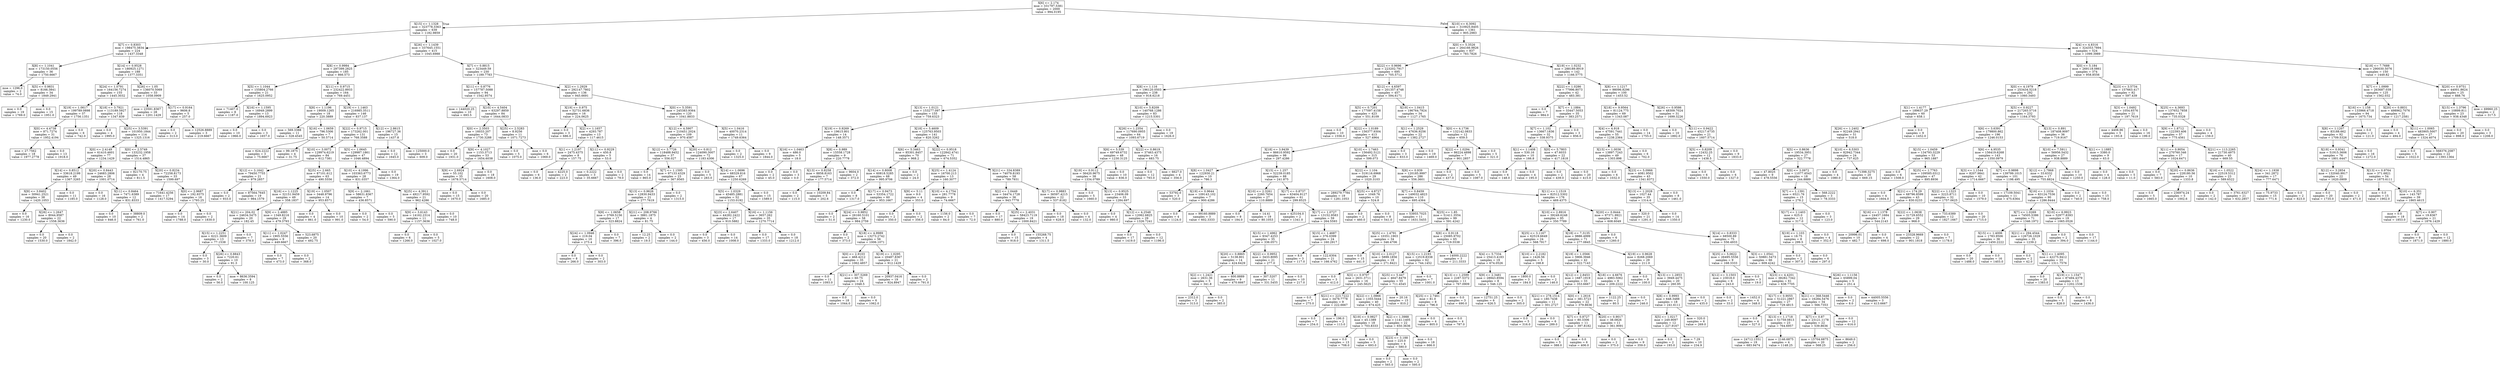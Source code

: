 digraph Tree {
node [shape=box] ;
0 [label="X[6] <= 2.174\nmse = 331797.5381\nsamples = 2000\nvalue = 994.0195"] ;
1 [label="X[15] <= 1.1328\nmse = 323778.3363\nsamples = 639\nvalue = 1182.9859"] ;
0 -> 1 [labeldistance=2.5, labelangle=45, headlabel="True"] ;
2 [label="X[7] <= 0.8303\nmse = 198475.3834\nsamples = 224\nvalue = 1437.3348"] ;
1 -> 2 ;
3 [label="X[8] <= 1.1041\nmse = 173150.0556\nsamples = 36\nvalue = 1750.6667"] ;
2 -> 3 ;
4 [label="mse = 1296.0\nsamples = 2\nvalue = 74.0"] ;
3 -> 4 ;
5 [label="X[5] <= 0.9831\nmse = 8166.3841\nsamples = 34\nvalue = 1849.2941"] ;
3 -> 5 ;
6 [label="mse = 0.0\nsamples = 19\nvalue = 1769.0"] ;
5 -> 6 ;
7 [label="mse = 0.0\nsamples = 15\nvalue = 1951.0"] ;
5 -> 7 ;
8 [label="X[14] <= 0.9528\nmse = 180925.1271\nsamples = 188\nvalue = 1377.3351"] ;
2 -> 8 ;
9 [label="X[24] <= 1.0791\nmse = 164156.7274\nsamples = 155\nvalue = 1445.3032"] ;
8 -> 9 ;
10 [label="X[19] <= 1.0617\nmse = 199789.0898\nsamples = 37\nvalue = 1756.1351"] ;
9 -> 10 ;
11 [label="X[0] <= 4.4738\nmse = 871.7274\nsamples = 31\nvalue = 1952.4194"] ;
10 -> 11 ;
12 [label="mse = 27.7562\nsamples = 18\nvalue = 1977.2778"] ;
11 -> 12 ;
13 [label="mse = 0.0\nsamples = 13\nvalue = 1918.0"] ;
11 -> 13 ;
14 [label="mse = 0.0\nsamples = 6\nvalue = 742.0"] ;
10 -> 14 ;
15 [label="X[18] <= 3.7921\nmse = 113189.5927\nsamples = 118\nvalue = 1347.839"] ;
9 -> 15 ;
16 [label="mse = 0.0\nsamples = 4\nvalue = 1995.0"] ;
15 -> 16 ;
17 [label="X[25] <= 3.5391\nmse = 101950.1844\nsamples = 114\nvalue = 1325.1316"] ;
15 -> 17 ;
18 [label="X[0] <= 2.4149\nmse = 61410.4601\nsamples = 77\nvalue = 1234.1429"] ;
17 -> 18 ;
19 [label="X[14] <= 0.8512\nmse = 33618.2199\nsamples = 49\nvalue = 1367.3265"] ;
18 -> 19 ;
20 [label="X[9] <= 3.8402\nmse = 30941.2521\nsamples = 38\nvalue = 1420.1053"] ;
19 -> 20 ;
21 [label="mse = 0.0\nsamples = 16\nvalue = 1230.0"] ;
20 -> 21 ;
22 [label="X[26] <= 1.2647\nmse = 8044.9587\nsamples = 22\nvalue = 1558.3636"] ;
20 -> 22 ;
23 [label="mse = 0.0\nsamples = 20\nvalue = 1530.0"] ;
22 -> 23 ;
24 [label="mse = 0.0\nsamples = 2\nvalue = 1842.0"] ;
22 -> 24 ;
25 [label="mse = 0.0\nsamples = 11\nvalue = 1185.0"] ;
19 -> 25 ;
26 [label="X[20] <= 0.8443\nmse = 24683.2806\nsamples = 28\nvalue = 1001.0714"] ;
18 -> 26 ;
27 [label="mse = 0.0\nsamples = 16\nvalue = 1128.0"] ;
26 -> 27 ;
28 [label="X[11] <= 0.8464\nmse = 7471.6389\nsamples = 12\nvalue = 831.8333"] ;
26 -> 28 ;
29 [label="mse = 0.0\nsamples = 10\nvalue = 846.0"] ;
28 -> 29 ;
30 [label="mse = 38809.0\nsamples = 2\nvalue = 761.0"] ;
28 -> 30 ;
31 [label="X[0] <= 2.5749\nmse = 133232.1958\nsamples = 37\nvalue = 1514.4865"] ;
17 -> 31 ;
32 [label="mse = 82170.75\nsamples = 4\nvalue = 811.5"] ;
31 -> 32 ;
33 [label="X[20] <= 0.8234\nmse = 72258.8173\nsamples = 33\nvalue = 1599.697"] ;
31 -> 33 ;
34 [label="mse = 71641.4256\nsamples = 17\nvalue = 1417.5294"] ;
33 -> 34 ;
35 [label="X[0] <= 2.9687\nmse = 192.9375\nsamples = 16\nvalue = 1793.25"] ;
33 -> 35 ;
36 [label="mse = 0.0\nsamples = 14\nvalue = 1788.0"] ;
35 -> 36 ;
37 [label="mse = 0.0\nsamples = 2\nvalue = 1830.0"] ;
35 -> 37 ;
38 [label="X[26] <= 1.05\nmse = 136070.5069\nsamples = 33\nvalue = 1058.0909"] ;
8 -> 38 ;
39 [label="mse = 23591.8367\nsamples = 28\nvalue = 1201.1429"] ;
38 -> 39 ;
40 [label="X[17] <= 0.9164\nmse = 9606.8\nsamples = 5\nvalue = 257.0"] ;
38 -> 40 ;
41 [label="mse = 0.0\nsamples = 2\nvalue = 313.0"] ;
40 -> 41 ;
42 [label="mse = 12526.8889\nsamples = 3\nvalue = 219.6667"] ;
40 -> 42 ;
43 [label="X[26] <= 1.1439\nmse = 337645.1551\nsamples = 415\nvalue = 1045.6988"] ;
1 -> 43 ;
44 [label="X[8] <= 0.9984\nmse = 297399.2825\nsamples = 185\nvalue = 866.573"] ;
43 -> 44 ;
45 [label="X[5] <= 1.1044\nmse = 155804.2766\nsamples = 21\nvalue = 1625.0952"] ;
44 -> 45 ;
46 [label="mse = 71407.0\nsamples = 8\nvalue = 1187.0"] ;
45 -> 46 ;
47 [label="X[16] <= 1.1595\nmse = 16949.2899\nsamples = 13\nvalue = 1894.6923"] ;
45 -> 47 ;
48 [label="mse = 0.0\nsamples = 10\nvalue = 1966.0"] ;
47 -> 48 ;
49 [label="mse = 0.0\nsamples = 3\nvalue = 1657.0"] ;
47 -> 49 ;
50 [label="X[11] <= 0.9715\nmse = 232422.8933\nsamples = 164\nvalue = 769.4451"] ;
44 -> 50 ;
51 [label="X[8] <= 1.1196\nmse = 19009.1265\nsamples = 18\nvalue = 220.3889"] ;
50 -> 51 ;
52 [label="mse = 569.3388\nsamples = 11\nvalue = 328.4545"] ;
51 -> 52 ;
53 [label="X[16] <= 1.0659\nmse = 796.5306\nsamples = 7\nvalue = 50.5714"] ;
51 -> 53 ;
54 [label="mse = 624.2222\nsamples = 3\nvalue = 75.6667"] ;
53 -> 54 ;
55 [label="mse = 99.1875\nsamples = 4\nvalue = 31.75"] ;
53 -> 55 ;
56 [label="X[19] <= 1.1463\nmse = 216985.3511\nsamples = 146\nvalue = 837.137"] ;
50 -> 56 ;
57 [label="X[22] <= 0.9715\nmse = 173262.001\nsamples = 131\nvalue = 768.3588"] ;
56 -> 57 ;
58 [label="X[10] <= 3.0072\nmse = 129974.6219\nsamples = 84\nvalue = 612.7381"] ;
57 -> 58 ;
59 [label="X[12] <= 3.1642\nmse = 79450.7755\nsamples = 21\nvalue = 979.2857"] ;
58 -> 59 ;
60 [label="mse = 0.0\nsamples = 2\nvalue = 933.0"] ;
59 -> 60 ;
61 [label="mse = 87564.7645\nsamples = 19\nvalue = 984.1579"] ;
59 -> 61 ;
62 [label="X[25] <= 2.665\nmse = 87101.612\nsamples = 63\nvalue = 490.5556"] ;
58 -> 62 ;
63 [label="X[16] <= 1.1225\nmse = 32151.9459\nsamples = 49\nvalue = 358.1837"] ;
62 -> 63 ;
64 [label="X[21] <= 204.02\nmse = 24634.5475\nsamples = 20\nvalue = 182.45"] ;
63 -> 64 ;
65 [label="X[15] <= 1.2251\nmse = 6221.3609\nsamples = 13\nvalue = 77.1538"] ;
64 -> 65 ;
66 [label="mse = 0.0\nsamples = 3\nvalue = 30.0"] ;
65 -> 66 ;
67 [label="X[26] <= 0.8843\nmse = 7220.61\nsamples = 10\nvalue = 91.3"] ;
65 -> 67 ;
68 [label="mse = 0.0\nsamples = 2\nvalue = 56.0"] ;
67 -> 68 ;
69 [label="mse = 8636.3594\nsamples = 8\nvalue = 100.125"] ;
67 -> 69 ;
70 [label="mse = 0.0\nsamples = 7\nvalue = 378.0"] ;
64 -> 70 ;
71 [label="X[9] <= 2.4885\nmse = 1349.8216\nsamples = 29\nvalue = 479.3793"] ;
63 -> 71 ;
72 [label="X[11] <= 1.0247\nmse = 1905.5556\nsamples = 9\nvalue = 449.6667"] ;
71 -> 72 ;
73 [label="mse = 0.0\nsamples = 7\nvalue = 473.0"] ;
72 -> 73 ;
74 [label="mse = 0.0\nsamples = 2\nvalue = 368.0"] ;
72 -> 74 ;
75 [label="mse = 523.6875\nsamples = 20\nvalue = 492.75"] ;
71 -> 75 ;
76 [label="X[19] <= 1.0507\nmse = 3448.9796\nsamples = 14\nvalue = 953.8571"] ;
62 -> 76 ;
77 [label="mse = 0.0\nsamples = 4\nvalue = 861.0"] ;
76 -> 77 ;
78 [label="mse = 0.0\nsamples = 10\nvalue = 991.0"] ;
76 -> 78 ;
79 [label="X[5] <= 1.0645\nmse = 129987.1861\nsamples = 47\nvalue = 1046.4894"] ;
57 -> 79 ;
80 [label="X[10] <= 4.1996\nmse = 103363.6773\nsamples = 28\nvalue = 831.0357"] ;
79 -> 80 ;
81 [label="X[9] <= 2.1661\nmse = 58631.8367\nsamples = 7\nvalue = 436.8571"] ;
80 -> 81 ;
82 [label="mse = 0.0\nsamples = 2\nvalue = 54.0"] ;
81 -> 82 ;
83 [label="mse = 0.0\nsamples = 5\nvalue = 590.0"] ;
81 -> 83 ;
84 [label="X[25] <= 4.3911\nmse = 49217.9592\nsamples = 21\nvalue = 962.4286"] ;
80 -> 84 ;
85 [label="X[9] <= 3.6143\nmse = 14162.2314\nsamples = 11\nvalue = 1157.3636"] ;
84 -> 85 ;
86 [label="mse = 0.0\nsamples = 6\nvalue = 1266.0"] ;
85 -> 86 ;
87 [label="mse = 0.0\nsamples = 5\nvalue = 1027.0"] ;
85 -> 87 ;
88 [label="mse = 0.0\nsamples = 10\nvalue = 748.0"] ;
84 -> 88 ;
89 [label="mse = 0.0\nsamples = 19\nvalue = 1364.0"] ;
79 -> 89 ;
90 [label="X[12] <= 2.8615\nmse = 196727.36\nsamples = 15\nvalue = 1437.8"] ;
56 -> 90 ;
91 [label="mse = 0.0\nsamples = 12\nvalue = 1645.0"] ;
90 -> 91 ;
92 [label="mse = 125000.0\nsamples = 3\nvalue = 609.0"] ;
90 -> 92 ;
93 [label="X[7] <= 0.8815\nmse = 323449.59\nsamples = 230\nvalue = 1189.7783"] ;
43 -> 93 ;
94 [label="X[11] <= 0.8776\nmse = 157787.5088\nsamples = 94\nvalue = 1542.9574"] ;
93 -> 94 ;
95 [label="mse = 144020.25\nsamples = 10\nvalue = 693.5"] ;
94 -> 95 ;
96 [label="X[10] <= 4.5404\nmse = 63297.8859\nsamples = 84\nvalue = 1644.0833"] ;
94 -> 96 ;
97 [label="X[0] <= 2.3503\nmse = 16033.207\nsamples = 73\nvalue = 1730.3288"] ;
96 -> 97 ;
98 [label="mse = 0.0\nsamples = 20\nvalue = 1931.0"] ;
97 -> 98 ;
99 [label="X[9] <= 4.1027\nmse = 1153.3713\nsamples = 53\nvalue = 1654.6038"] ;
97 -> 99 ;
100 [label="X[9] <= 2.6924\nmse = 55.102\nsamples = 35\nvalue = 1678.5714"] ;
99 -> 100 ;
101 [label="mse = 0.0\nsamples = 15\nvalue = 1670.0"] ;
100 -> 101 ;
102 [label="mse = 0.0\nsamples = 20\nvalue = 1685.0"] ;
100 -> 102 ;
103 [label="mse = 0.0\nsamples = 18\nvalue = 1608.0"] ;
99 -> 103 ;
104 [label="X[25] <= 2.5283\nmse = 8.9256\nsamples = 11\nvalue = 1071.7273"] ;
96 -> 104 ;
105 [label="mse = 0.0\nsamples = 5\nvalue = 1075.0"] ;
104 -> 105 ;
106 [label="mse = 0.0\nsamples = 6\nvalue = 1069.0"] ;
104 -> 106 ;
107 [label="X[2] <= 1.2929\nmse = 292147.7802\nsamples = 136\nvalue = 945.6691"] ;
93 -> 107 ;
108 [label="X[19] <= 0.975\nmse = 52731.6836\nsamples = 16\nvalue = 224.0625"] ;
107 -> 108 ;
109 [label="mse = 0.0\nsamples = 3\nvalue = 686.0"] ;
108 -> 109 ;
110 [label="X[2] <= 1.1657\nmse = 4293.787\nsamples = 13\nvalue = 117.4615"] ;
108 -> 110 ;
111 [label="X[1] <= 1.2197\nmse = 2475.4375\nsamples = 8\nvalue = 157.75"] ;
110 -> 111 ;
112 [label="mse = 0.0\nsamples = 6\nvalue = 136.0"] ;
111 -> 112 ;
113 [label="mse = 4225.0\nsamples = 2\nvalue = 223.0"] ;
111 -> 113 ;
114 [label="X[11] <= 0.9229\nmse = 450.8\nsamples = 5\nvalue = 53.0"] ;
110 -> 114 ;
115 [label="mse = 0.2222\nsamples = 3\nvalue = 35.6667"] ;
114 -> 115 ;
116 [label="mse = 0.0\nsamples = 2\nvalue = 79.0"] ;
114 -> 116 ;
117 [label="X[0] <= 5.3591\nmse = 245383.9364\nsamples = 120\nvalue = 1041.8833"] ;
107 -> 117 ;
118 [label="X[12] <= 4.5907\nmse = 210451.2024\nsamples = 109\nvalue = 970.4587"] ;
117 -> 118 ;
119 [label="X[12] <= 3.7726\nmse = 118488.9452\nsamples = 37\nvalue = 556.027"] ;
118 -> 119 ;
120 [label="mse = 0.0\nsamples = 14\nvalue = 865.0"] ;
119 -> 120 ;
121 [label="X[7] <= 1.1595\nmse = 97133.4329\nsamples = 23\nvalue = 367.9565"] ;
119 -> 121 ;
122 [label="X[13] <= 0.9626\nmse = 12830.9433\nsamples = 21\nvalue = 277.7619"] ;
121 -> 122 ;
123 [label="X[8] <= 1.0658\nmse = 3769.5156\nsamples = 17\nvalue = 323.8824"] ;
122 -> 123 ;
124 [label="X[24] <= 1.0946\nmse = 219.04\nsamples = 10\nvalue = 273.4"] ;
123 -> 124 ;
125 [label="mse = 0.0\nsamples = 8\nvalue = 266.0"] ;
124 -> 125 ;
126 [label="mse = 0.0\nsamples = 2\nvalue = 303.0"] ;
124 -> 126 ;
127 [label="mse = 0.0\nsamples = 7\nvalue = 396.0"] ;
123 -> 127 ;
128 [label="X[21] <= 208.9766\nmse = 3881.1875\nsamples = 4\nvalue = 81.75"] ;
122 -> 128 ;
129 [label="mse = 12.25\nsamples = 2\nvalue = 19.5"] ;
128 -> 129 ;
130 [label="mse = 0.0\nsamples = 2\nvalue = 144.0"] ;
128 -> 130 ;
131 [label="mse = 0.0\nsamples = 2\nvalue = 1315.0"] ;
121 -> 131 ;
132 [label="X[20] <= 0.812\nmse = 124090.3007\nsamples = 72\nvalue = 1183.4306"] ;
118 -> 132 ;
133 [label="mse = 0.0\nsamples = 5\nvalue = 283.0"] ;
132 -> 133 ;
134 [label="X[14] <= 1.0696\nmse = 68329.816\nsamples = 67\nvalue = 1250.6269"] ;
132 -> 134 ;
135 [label="X[5] <= 1.0329\nmse = 45485.2881\nsamples = 52\nvalue = 1153.0192"] ;
134 -> 135 ;
136 [label="X[23] <= 2.6407\nmse = 44282.2422\nsamples = 17\nvalue = 910.5882"] ;
135 -> 136 ;
137 [label="mse = 0.0\nsamples = 3\nvalue = 456.0"] ;
136 -> 137 ;
138 [label="mse = 0.0\nsamples = 14\nvalue = 1008.0"] ;
136 -> 138 ;
139 [label="X[16] <= 1.1156\nmse = 3657.262\nsamples = 35\nvalue = 1270.7714"] ;
135 -> 139 ;
140 [label="mse = 0.0\nsamples = 17\nvalue = 1333.0"] ;
139 -> 140 ;
141 [label="mse = 0.0\nsamples = 18\nvalue = 1212.0"] ;
139 -> 141 ;
142 [label="mse = 0.0\nsamples = 15\nvalue = 1589.0"] ;
134 -> 142 ;
143 [label="X[5] <= 1.0416\nmse = 40070.2314\nsamples = 11\nvalue = 1749.6364"] ;
117 -> 143 ;
144 [label="mse = 0.0\nsamples = 2\nvalue = 1325.0"] ;
143 -> 144 ;
145 [label="mse = 0.0\nsamples = 9\nvalue = 1844.0"] ;
143 -> 145 ;
146 [label="X[10] <= 6.3092\nmse = 310925.8405\nsamples = 1361\nvalue = 905.2983"] ;
0 -> 146 [labeldistance=2.5, labelangle=-45, headlabel="False"] ;
147 [label="X[0] <= 5.3526\nmse = 264166.9826\nsamples = 837\nvalue = 783.7826"] ;
146 -> 147 ;
148 [label="X[22] <= 0.9696\nmse = 223202.7917\nsamples = 695\nvalue = 705.5712"] ;
147 -> 148 ;
149 [label="X[8] <= 1.116\nmse = 196120.0503\nsamples = 238\nvalue = 918.6218"] ;
148 -> 149 ;
150 [label="X[13] <= 1.0121\nmse = 153277.097\nsamples = 155\nvalue = 759.6323"] ;
149 -> 150 ;
151 [label="X[19] <= 0.9269\nmse = 19615.801\nsamples = 14\nvalue = 148.3571"] ;
150 -> 151 ;
152 [label="X[16] <= 1.0463\nmse = 486.0\nsamples = 5\nvalue = 18.0"] ;
151 -> 152 ;
153 [label="mse = 0.0\nsamples = 2\nvalue = 45.0"] ;
152 -> 153 ;
154 [label="mse = 0.0\nsamples = 3\nvalue = 0.0"] ;
152 -> 154 ;
155 [label="X[8] <= 0.989\nmse = 15558.1728\nsamples = 9\nvalue = 220.7778"] ;
151 -> 155 ;
156 [label="X[13] <= 0.8258\nmse = 8858.8163\nsamples = 7\nvalue = 177.5714"] ;
155 -> 156 ;
157 [label="mse = 0.0\nsamples = 2\nvalue = 115.0"] ;
156 -> 157 ;
158 [label="mse = 10209.84\nsamples = 5\nvalue = 202.6"] ;
156 -> 158 ;
159 [label="mse = 9604.0\nsamples = 2\nvalue = 372.0"] ;
155 -> 159 ;
160 [label="X[18] <= 5.4609\nmse = 125763.9503\nsamples = 141\nvalue = 820.3262"] ;
150 -> 160 ;
161 [label="X[6] <= 5.3463\nmse = 85301.8457\nsamples = 70\nvalue = 968.2"] ;
160 -> 161 ;
162 [label="X[14] <= 0.8008\nmse = 60818.5285\nsamples = 68\nvalue = 995.9706"] ;
161 -> 162 ;
163 [label="mse = 0.0\nsamples = 8\nvalue = 1317.0"] ;
162 -> 163 ;
164 [label="X[17] <= 0.9473\nmse = 53354.1722\nsamples = 60\nvalue = 953.1667"] ;
162 -> 164 ;
165 [label="mse = 0.0\nsamples = 2\nvalue = 51.0"] ;
164 -> 165 ;
166 [label="X[24] <= 0.9852\nmse = 26160.5101\nsamples = 58\nvalue = 984.2759"] ;
164 -> 166 ;
167 [label="mse = 0.0\nsamples = 2\nvalue = 373.0"] ;
166 -> 167 ;
168 [label="X[18] <= 4.9989\nmse = 13273.2742\nsamples = 56\nvalue = 1006.1071"] ;
166 -> 168 ;
169 [label="X[0] <= 2.9103\nmse = 468.4212\nsamples = 35\nvalue = 1062.4857"] ;
168 -> 169 ;
170 [label="mse = 0.0\nsamples = 11\nvalue = 1093.0"] ;
169 -> 170 ;
171 [label="X[21] <= 307.5269\nmse = 60.75\nsamples = 24\nvalue = 1048.5"] ;
169 -> 171 ;
172 [label="mse = 0.0\nsamples = 18\nvalue = 1044.0"] ;
171 -> 172 ;
173 [label="mse = 0.0\nsamples = 6\nvalue = 1062.0"] ;
171 -> 173 ;
174 [label="X[19] <= 1.0295\nmse = 20487.8367\nsamples = 21\nvalue = 912.1429"] ;
168 -> 174 ;
175 [label="mse = 20937.0416\nsamples = 19\nvalue = 924.8947"] ;
174 -> 175 ;
176 [label="mse = 0.0\nsamples = 2\nvalue = 791.0"] ;
174 -> 176 ;
177 [label="mse = 0.0\nsamples = 2\nvalue = 24.0"] ;
161 -> 177 ;
178 [label="X[22] <= 0.9518\nmse = 122842.4741\nsamples = 71\nvalue = 674.5352"] ;
160 -> 178 ;
179 [label="X[25] <= 1.4124\nmse = 16700.213\nsamples = 13\nvalue = 160.3077"] ;
178 -> 179 ;
180 [label="X[9] <= 5.11\nmse = 9.0\nsamples = 4\nvalue = 353.0"] ;
179 -> 180 ;
181 [label="mse = 0.0\nsamples = 2\nvalue = 350.0"] ;
180 -> 181 ;
182 [label="mse = 0.0\nsamples = 2\nvalue = 356.0"] ;
180 -> 182 ;
183 [label="X[10] <= 4.1754\nmse = 281.7778\nsamples = 9\nvalue = 74.6667"] ;
179 -> 183 ;
184 [label="mse = 1156.0\nsamples = 2\nvalue = 84.0"] ;
183 -> 184 ;
185 [label="mse = 0.0\nsamples = 7\nvalue = 72.0"] ;
183 -> 185 ;
186 [label="X[21] <= 334.8389\nmse = 74079.8193\nsamples = 58\nvalue = 789.7931"] ;
178 -> 186 ;
187 [label="X[2] <= 1.0449\nmse = 34474.1728\nsamples = 36\nvalue = 943.7778"] ;
186 -> 187 ;
188 [label="mse = 0.0\nsamples = 17\nvalue = 880.0"] ;
187 -> 188 ;
189 [label="X[25] <= 2.4031\nmse = 58423.7119\nsamples = 19\nvalue = 1000.8421"] ;
187 -> 189 ;
190 [label="mse = 0.0\nsamples = 15\nvalue = 918.0"] ;
189 -> 190 ;
191 [label="mse = 155268.75\nsamples = 4\nvalue = 1311.5"] ;
189 -> 191 ;
192 [label="X[17] <= 0.9883\nmse = 36597.4215\nsamples = 22\nvalue = 537.8182"] ;
186 -> 192 ;
193 [label="mse = 0.0\nsamples = 18\nvalue = 628.0"] ;
192 -> 193 ;
194 [label="mse = 0.0\nsamples = 4\nvalue = 132.0"] ;
192 -> 194 ;
195 [label="X[10] <= 5.8209\nmse = 140768.1286\nsamples = 83\nvalue = 1215.5301"] ;
149 -> 195 ;
196 [label="X[26] <= 1.2354\nmse = 117690.0955\nsamples = 64\nvalue = 1093.6719"] ;
195 -> 196 ;
197 [label="X[6] <= 5.539\nmse = 69749.6732\nsamples = 48\nvalue = 1230.3125"] ;
196 -> 197 ;
198 [label="X[19] <= 0.9112\nmse = 36420.9675\nsamples = 38\nvalue = 1334.0789"] ;
197 -> 198 ;
199 [label="mse = 0.0\nsamples = 5\nvalue = 1660.0"] ;
198 -> 199 ;
200 [label="X[13] <= 0.9525\nmse = 23406.09\nsamples = 33\nvalue = 1284.697"] ;
198 -> 200 ;
201 [label="mse = 0.0\nsamples = 4\nvalue = 980.0"] ;
200 -> 201 ;
202 [label="X[12] <= 4.2548\nmse = 12062.6825\nsamples = 29\nvalue = 1326.7241"] ;
200 -> 202 ;
203 [label="mse = 0.0\nsamples = 17\nvalue = 1419.0"] ;
202 -> 203 ;
204 [label="mse = 0.0\nsamples = 12\nvalue = 1196.0"] ;
202 -> 204 ;
205 [label="mse = 0.0\nsamples = 10\nvalue = 836.0"] ;
197 -> 205 ;
206 [label="X[22] <= 0.8619\nmse = 37463.4375\nsamples = 16\nvalue = 683.75"] ;
196 -> 206 ;
207 [label="mse = 0.0\nsamples = 12\nvalue = 793.0"] ;
206 -> 207 ;
208 [label="mse = 6627.0\nsamples = 4\nvalue = 356.0"] ;
206 -> 208 ;
209 [label="mse = 0.0\nsamples = 19\nvalue = 1626.0"] ;
195 -> 209 ;
210 [label="X[12] <= 4.6597\nmse = 201357.4748\nsamples = 457\nvalue = 594.6171"] ;
148 -> 210 ;
211 [label="X[5] <= 0.7201\nmse = 177097.4158\nsamples = 423\nvalue = 551.8109"] ;
210 -> 211 ;
212 [label="mse = 0.0\nsamples = 10\nvalue = 1556.0"] ;
211 -> 212 ;
213 [label="X[22] <= 1.0189\nmse = 156377.9304\nsamples = 413\nvalue = 527.4964"] ;
211 -> 213 ;
214 [label="X[18] <= 3.9439\nmse = 86610.9592\nsamples = 98\nvalue = 297.4286"] ;
213 -> 214 ;
215 [label="X[8] <= 1.0427\nmse = 122930.21\nsamples = 10\nvalue = 786.3"] ;
214 -> 215 ;
216 [label="mse = 53792.0\nsamples = 3\nvalue = 520.0"] ;
215 -> 216 ;
217 [label="X[19] <= 0.9644\nmse = 109143.102\nsamples = 7\nvalue = 900.4286"] ;
215 -> 217 ;
218 [label="mse = 0.0\nsamples = 4\nvalue = 1124.0"] ;
217 -> 218 ;
219 [label="mse = 99160.8889\nsamples = 3\nvalue = 602.3333"] ;
217 -> 219 ;
220 [label="X[15] <= 1.257\nmse = 52239.0185\nsamples = 88\nvalue = 241.875"] ;
214 -> 220 ;
221 [label="X[10] <= 2.3261\nmse = 2260.7654\nsamples = 27\nvalue = 110.8889"] ;
220 -> 221 ;
222 [label="mse = 0.0\nsamples = 8\nvalue = 184.0"] ;
221 -> 222 ;
223 [label="mse = 14.41\nsamples = 19\nvalue = 80.1053"] ;
221 -> 223 ;
224 [label="X[17] <= 0.8737\nmse = 63404.9127\nsamples = 61\nvalue = 299.8525"] ;
220 -> 224 ;
225 [label="mse = 425104.0\nsamples = 2\nvalue = 1341.0"] ;
224 -> 225 ;
226 [label="X[17] <= 1.0727\nmse = 13152.9583\nsamples = 59\nvalue = 264.5593"] ;
224 -> 226 ;
227 [label="X[15] <= 1.4962\nmse = 9347.4253\nsamples = 35\nvalue = 336.0571"] ;
226 -> 227 ;
228 [label="X[20] <= 0.8865\nmse = 5138.801\nsamples = 14\nvalue = 424.6429"] ;
227 -> 228 ;
229 [label="X[2] <= 1.2421\nmse = 2631.36\nsamples = 5\nvalue = 341.8"] ;
228 -> 229 ;
230 [label="mse = 2312.0\nsamples = 3\nvalue = 313.0"] ;
229 -> 230 ;
231 [label="mse = 0.0\nsamples = 2\nvalue = 385.0"] ;
229 -> 231 ;
232 [label="mse = 600.8889\nsamples = 9\nvalue = 470.6667"] ;
228 -> 232 ;
233 [label="X[22] <= 0.9952\nmse = 3433.8095\nsamples = 21\nvalue = 277.0"] ;
227 -> 233 ;
234 [label="mse = 307.5207\nsamples = 11\nvalue = 331.5455"] ;
233 -> 234 ;
235 [label="mse = 0.0\nsamples = 10\nvalue = 217.0"] ;
233 -> 235 ;
236 [label="X[15] <= 1.4687\nmse = 376.0399\nsamples = 24\nvalue = 160.2917"] ;
226 -> 236 ;
237 [label="mse = 8.0\nsamples = 3\nvalue = 117.0"] ;
236 -> 237 ;
238 [label="mse = 122.6304\nsamples = 21\nvalue = 166.4762"] ;
236 -> 238 ;
239 [label="X[10] <= 1.7463\nmse = 156492.5121\nsamples = 315\nvalue = 599.073"] ;
213 -> 239 ;
240 [label="X[22] <= 1.104\nmse = 319116.6968\nsamples = 29\nvalue = 1020.3103"] ;
239 -> 240 ;
241 [label="mse = 289279.7784\nsamples = 19\nvalue = 1281.1053"] ;
240 -> 241 ;
242 [label="X[25] <= 4.8727\nmse = 1049.76\nsamples = 10\nvalue = 524.8"] ;
240 -> 242 ;
243 [label="mse = 0.0\nsamples = 2\nvalue = 460.0"] ;
242 -> 243 ;
244 [label="mse = 0.0\nsamples = 8\nvalue = 541.0"] ;
242 -> 244 ;
245 [label="X[8] <= 0.939\nmse = 120185.9997\nsamples = 286\nvalue = 556.3601"] ;
239 -> 245 ;
246 [label="X[7] <= 0.8459\nmse = 149032.4823\nsamples = 110\nvalue = 695.4364"] ;
245 -> 246 ;
247 [label="mse = 53955.7025\nsamples = 11\nvalue = 1631.5455"] ;
246 -> 247 ;
248 [label="X[25] <= 1.85\nmse = 51411.3554\nsamples = 99\nvalue = 591.4242"] ;
246 -> 248 ;
249 [label="X[25] <= 1.4791\nmse = 10351.1903\nsamples = 34\nvalue = 346.4706"] ;
248 -> 249 ;
250 [label="mse = 0.0\nsamples = 15\nvalue = 441.0"] ;
249 -> 250 ;
251 [label="X[10] <= 2.0127\nmse = 5899.1856\nsamples = 19\nvalue = 271.8421"] ;
249 -> 251 ;
252 [label="mse = 0.0\nsamples = 3\nvalue = 412.0"] ;
251 -> 252 ;
253 [label="X[3] <= 0.9707\nmse = 2631.3711\nsamples = 16\nvalue = 245.5625"] ;
251 -> 253 ;
254 [label="mse = 0.0\nsamples = 7\nvalue = 275.0"] ;
253 -> 254 ;
255 [label="X[21] <= 223.7222\nmse = 3479.7778\nsamples = 9\nvalue = 222.6667"] ;
253 -> 255 ;
256 [label="mse = 0.0\nsamples = 7\nvalue = 254.0"] ;
255 -> 256 ;
257 [label="mse = 196.0\nsamples = 2\nvalue = 113.0"] ;
255 -> 257 ;
258 [label="X[8] <= 0.9118\nmse = 25085.9702\nsamples = 65\nvalue = 719.5538"] ;
248 -> 258 ;
259 [label="X[15] <= 1.2193\nmse = 12519.8338\nsamples = 62\nvalue = 744.1452"] ;
258 -> 259 ;
260 [label="X[25] <= 5.447\nmse = 4647.8479\nsamples = 55\nvalue = 711.4545"] ;
259 -> 260 ;
261 [label="X[22] <= 1.0866\nmse = 1355.5444\nsamples = 40\nvalue = 674.425"] ;
260 -> 261 ;
262 [label="X[19] <= 0.9827\nmse = 45.1389\nsamples = 18\nvalue = 703.8333"] ;
261 -> 262 ;
263 [label="mse = 0.0\nsamples = 13\nvalue = 708.0"] ;
262 -> 263 ;
264 [label="mse = 0.0\nsamples = 5\nvalue = 693.0"] ;
262 -> 264 ;
265 [label="X[2] <= 1.3988\nmse = 1141.1405\nsamples = 22\nvalue = 650.3636"] ;
261 -> 265 ;
266 [label="X[23] <= 3.188\nmse = 225.0\nsamples = 4\nvalue = 580.0"] ;
265 -> 266 ;
267 [label="mse = 0.0\nsamples = 2\nvalue = 565.0"] ;
266 -> 267 ;
268 [label="mse = 0.0\nsamples = 2\nvalue = 595.0"] ;
266 -> 268 ;
269 [label="mse = 0.0\nsamples = 18\nvalue = 666.0"] ;
265 -> 269 ;
270 [label="mse = 20.16\nsamples = 15\nvalue = 810.2"] ;
260 -> 270 ;
271 [label="mse = 0.0\nsamples = 7\nvalue = 1001.0"] ;
259 -> 271 ;
272 [label="mse = 14000.2222\nsamples = 3\nvalue = 211.3333"] ;
258 -> 272 ;
273 [label="X[11] <= 1.1519\nmse = 82512.5302\nsamples = 176\nvalue = 469.4375"] ;
245 -> 273 ;
274 [label="X[10] <= 2.8916\nmse = 39249.6248\nsamples = 95\nvalue = 350.7789"] ;
273 -> 274 ;
275 [label="X[25] <= 3.1167\nmse = 62519.6649\nsamples = 24\nvalue = 568.7917"] ;
274 -> 275 ;
276 [label="X[4] <= 5.7334\nmse = 25413.4183\nsamples = 19\nvalue = 674.0526"] ;
275 -> 276 ;
277 [label="X[13] <= 1.2599\nmse = 2287.5372\nsamples = 11\nvalue = 767.0909"] ;
276 -> 277 ;
278 [label="X[25] <= 2.7461\nmse = 81.0\nsamples = 8\nvalue = 796.0"] ;
277 -> 278 ;
279 [label="mse = 0.0\nsamples = 4\nvalue = 805.0"] ;
278 -> 279 ;
280 [label="mse = 0.0\nsamples = 4\nvalue = 787.0"] ;
278 -> 280 ;
281 [label="mse = 0.0\nsamples = 3\nvalue = 690.0"] ;
277 -> 281 ;
282 [label="X[9] <= 2.3481\nmse = 28943.8594\nsamples = 8\nvalue = 546.125"] ;
276 -> 282 ;
283 [label="mse = 12751.25\nsamples = 6\nvalue = 626.5"] ;
282 -> 283 ;
284 [label="mse = 0.0\nsamples = 2\nvalue = 305.0"] ;
282 -> 284 ;
285 [label="X[10] <= 2.2182\nmse = 1426.56\nsamples = 5\nvalue = 168.8"] ;
275 -> 285 ;
286 [label="mse = 1800.0\nsamples = 3\nvalue = 184.0"] ;
285 -> 286 ;
287 [label="mse = 0.0\nsamples = 2\nvalue = 146.0"] ;
285 -> 287 ;
288 [label="X[18] <= 7.3135\nmse = 9886.4999\nsamples = 71\nvalue = 277.0845"] ;
274 -> 288 ;
289 [label="X[19] <= 1.0566\nmse = 5906.3946\nsamples = 42\nvalue = 322.7143"] ;
288 -> 289 ;
290 [label="X[12] <= 2.8453\nmse = 1687.1919\nsamples = 33\nvalue = 353.6667"] ;
289 -> 290 ;
291 [label="X[21] <= 278.1514\nmse = 180.7438\nsamples = 11\nvalue = 301.2727"] ;
290 -> 291 ;
292 [label="mse = 0.0\nsamples = 5\nvalue = 316.0"] ;
291 -> 292 ;
293 [label="mse = 0.0\nsamples = 6\nvalue = 289.0"] ;
291 -> 293 ;
294 [label="X[0] <= 1.2616\nmse = 381.5723\nsamples = 22\nvalue = 379.8636"] ;
290 -> 294 ;
295 [label="X[7] <= 0.8727\nmse = 80.3306\nsamples = 11\nvalue = 397.8182"] ;
294 -> 295 ;
296 [label="mse = 0.0\nsamples = 5\nvalue = 388.0"] ;
295 -> 296 ;
297 [label="mse = 0.0\nsamples = 6\nvalue = 406.0"] ;
295 -> 297 ;
298 [label="X[20] <= 0.9017\nmse = 38.0826\nsamples = 11\nvalue = 361.9091"] ;
294 -> 298 ;
299 [label="mse = 0.0\nsamples = 2\nvalue = 375.0"] ;
298 -> 299 ;
300 [label="mse = 0.0\nsamples = 9\nvalue = 359.0"] ;
298 -> 300 ;
301 [label="X[18] <= 4.6676\nmse = 4983.5062\nsamples = 9\nvalue = 209.2222"] ;
289 -> 301 ;
302 [label="mse = 1122.25\nsamples = 2\nvalue = 80.5"] ;
301 -> 302 ;
303 [label="mse = 0.0\nsamples = 7\nvalue = 246.0"] ;
301 -> 303 ;
304 [label="X[19] <= 0.9628\nmse = 8268.2069\nsamples = 29\nvalue = 211.0"] ;
288 -> 304 ;
305 [label="mse = 0.0\nsamples = 9\nvalue = 100.0"] ;
304 -> 305 ;
306 [label="X[13] <= 1.2853\nmse = 3949.4475\nsamples = 20\nvalue = 260.95"] ;
304 -> 306 ;
307 [label="X[8] <= 0.9993\nmse = 648.3488\nsamples = 18\nvalue = 241.6111"] ;
306 -> 307 ;
308 [label="X[5] <= 1.0217\nmse = 249.9097\nsamples = 12\nvalue = 227.9167"] ;
307 -> 308 ;
309 [label="mse = 0.0\nsamples = 2\nvalue = 193.0"] ;
308 -> 309 ;
310 [label="mse = 7.29\nsamples = 10\nvalue = 234.9"] ;
308 -> 310 ;
311 [label="mse = 320.0\nsamples = 6\nvalue = 269.0"] ;
307 -> 311 ;
312 [label="mse = 0.0\nsamples = 2\nvalue = 435.0"] ;
306 -> 312 ;
313 [label="X[20] <= 0.8444\nmse = 97371.9921\nsamples = 81\nvalue = 608.6049"] ;
273 -> 313 ;
314 [label="mse = 0.0\nsamples = 6\nvalue = 1260.0"] ;
313 -> 314 ;
315 [label="X[14] <= 0.8333\nmse = 68500.89\nsamples = 75\nvalue = 556.4933"] ;
313 -> 315 ;
316 [label="X[25] <= 5.0622\nmse = 26495.5556\nsamples = 9\nvalue = 168.3333"] ;
315 -> 316 ;
317 [label="X[12] <= 3.1503\nmse = 23018.0\nsamples = 6\nvalue = 243.0"] ;
316 -> 317 ;
318 [label="mse = 0.0\nsamples = 2\nvalue = 33.0"] ;
317 -> 318 ;
319 [label="mse = 1452.0\nsamples = 4\nvalue = 348.0"] ;
317 -> 319 ;
320 [label="mse = 0.0\nsamples = 3\nvalue = 19.0"] ;
316 -> 320 ;
321 [label="X[3] <= 1.0541\nmse = 50881.5473\nsamples = 66\nvalue = 609.4242"] ;
315 -> 321 ;
322 [label="X[23] <= 4.4201\nmse = 38282.7342\nsamples = 61\nvalue = 638.7705"] ;
321 -> 322 ;
323 [label="X[17] <= 0.9055\nmse = 51221.2867\nsamples = 27\nvalue = 729.4815"] ;
322 -> 323 ;
324 [label="mse = 0.0\nsamples = 4\nvalue = 527.0"] ;
323 -> 324 ;
325 [label="X[13] <= 1.1718\nmse = 51759.0813\nsamples = 23\nvalue = 764.6957"] ;
323 -> 325 ;
326 [label="mse = 24712.1551\nsamples = 19\nvalue = 683.9474"] ;
325 -> 326 ;
327 [label="mse = 2146.6875\nsamples = 4\nvalue = 1148.25"] ;
325 -> 327 ;
328 [label="X[21] <= 368.5446\nmse = 16284.5476\nsamples = 34\nvalue = 566.7353"] ;
322 -> 328 ;
329 [label="X[7] <= 0.87\nmse = 23121.1178\nsamples = 22\nvalue = 539.8636"] ;
328 -> 329 ;
330 [label="mse = 15704.6875\nsamples = 20\nvalue = 568.25"] ;
329 -> 330 ;
331 [label="mse = 8649.0\nsamples = 2\nvalue = 256.0"] ;
329 -> 331 ;
332 [label="mse = 0.0\nsamples = 12\nvalue = 616.0"] ;
328 -> 332 ;
333 [label="X[26] <= 1.1156\nmse = 65899.04\nsamples = 5\nvalue = 251.4"] ;
321 -> 333 ;
334 [label="mse = 0.0\nsamples = 2\nvalue = 8.0"] ;
333 -> 334 ;
335 [label="mse = 44005.5556\nsamples = 3\nvalue = 413.6667"] ;
333 -> 335 ;
336 [label="X[19] <= 1.0415\nmse = 196764.7924\nsamples = 34\nvalue = 1127.1765"] ;
210 -> 336 ;
337 [label="X[1] <= 1.2529\nmse = 47636.9256\nsamples = 22\nvalue = 1382.2727"] ;
336 -> 337 ;
338 [label="mse = 0.0\nsamples = 3\nvalue = 833.0"] ;
337 -> 338 ;
339 [label="mse = 0.0\nsamples = 19\nvalue = 1469.0"] ;
337 -> 339 ;
340 [label="X[0] <= 4.1736\nmse = 132142.0833\nsamples = 12\nvalue = 659.5"] ;
336 -> 340 ;
341 [label="X[22] <= 1.0294\nmse = 86224.4898\nsamples = 7\nvalue = 901.2857"] ;
340 -> 341 ;
342 [label="mse = 0.0\nsamples = 2\nvalue = 437.0"] ;
341 -> 342 ;
343 [label="mse = 0.0\nsamples = 5\nvalue = 1087.0"] ;
341 -> 343 ;
344 [label="mse = 0.0\nsamples = 5\nvalue = 321.0"] ;
340 -> 344 ;
345 [label="X[19] <= 1.0232\nmse = 288189.8919\nsamples = 142\nvalue = 1166.5775"] ;
147 -> 345 ;
346 [label="X[22] <= 1.0286\nmse = 77996.8073\nsamples = 42\nvalue = 483.381"] ;
345 -> 346 ;
347 [label="mse = 0.0\nsamples = 7\nvalue = 984.0"] ;
346 -> 347 ;
348 [label="X[7] <= 1.1884\nmse = 33447.5053\nsamples = 35\nvalue = 383.2571"] ;
346 -> 348 ;
349 [label="X[7] <= 1.102\nmse = 13667.1836\nsamples = 32\nvalue = 338.9375"] ;
348 -> 349 ;
350 [label="X[1] <= 1.1408\nmse = 530.16\nsamples = 10\nvalue = 166.8"] ;
349 -> 350 ;
351 [label="mse = 0.0\nsamples = 6\nvalue = 148.0"] ;
350 -> 351 ;
352 [label="mse = 0.0\nsamples = 4\nvalue = 195.0"] ;
350 -> 352 ;
353 [label="X[0] <= 5.7803\nmse = 47.6033\nsamples = 22\nvalue = 417.1818"] ;
349 -> 353 ;
354 [label="mse = 0.0\nsamples = 2\nvalue = 439.0"] ;
353 -> 354 ;
355 [label="mse = 0.0\nsamples = 20\nvalue = 415.0"] ;
353 -> 355 ;
356 [label="mse = 0.0\nsamples = 3\nvalue = 856.0"] ;
348 -> 356 ;
357 [label="X[8] <= 1.1217\nmse = 98096.8296\nsamples = 100\nvalue = 1453.52"] ;
345 -> 357 ;
358 [label="X[18] <= 9.9564\nmse = 81124.775\nsamples = 69\nvalue = 1343.087"] ;
357 -> 358 ;
359 [label="X[4] <= 4.918\nmse = 47591.7441\nsamples = 55\nvalue = 1238.2364"] ;
358 -> 359 ;
360 [label="X[15] <= 1.0036\nmse = 13897.7243\nsamples = 49\nvalue = 1303.898"] ;
359 -> 360 ;
361 [label="mse = 0.0\nsamples = 6\nvalue = 1032.0"] ;
360 -> 361 ;
362 [label="X[23] <= 5.0966\nmse = 4081.9502\nsamples = 43\nvalue = 1341.8372"] ;
360 -> 362 ;
363 [label="X[13] <= 1.2028\nmse = 1027.44\nsamples = 35\nvalue = 1314.6"] ;
362 -> 363 ;
364 [label="mse = 320.0\nsamples = 21\nvalue = 1291.0"] ;
363 -> 364 ;
365 [label="mse = 0.0\nsamples = 14\nvalue = 1350.0"] ;
363 -> 365 ;
366 [label="mse = 0.0\nsamples = 8\nvalue = 1461.0"] ;
362 -> 366 ;
367 [label="mse = 0.0\nsamples = 6\nvalue = 702.0"] ;
359 -> 367 ;
368 [label="mse = 0.0\nsamples = 14\nvalue = 1755.0"] ;
358 -> 368 ;
369 [label="X[26] <= 0.9586\nmse = 48309.7024\nsamples = 31\nvalue = 1699.3226"] ;
357 -> 369 ;
370 [label="mse = 0.0\nsamples = 10\nvalue = 1892.0"] ;
369 -> 370 ;
371 [label="X[11] <= 0.9422\nmse = 45217.6735\nsamples = 21\nvalue = 1607.5714"] ;
369 -> 371 ;
372 [label="X[5] <= 0.8209\nmse = 12432.25\nsamples = 12\nvalue = 1438.5"] ;
371 -> 372 ;
373 [label="mse = 0.0\nsamples = 6\nvalue = 1550.0"] ;
372 -> 373 ;
374 [label="mse = 0.0\nsamples = 6\nvalue = 1327.0"] ;
372 -> 374 ;
375 [label="mse = 0.0\nsamples = 9\nvalue = 1833.0"] ;
371 -> 375 ;
376 [label="X[4] <= 4.8316\nmse = 324353.7894\nsamples = 524\nvalue = 1099.3989"] ;
146 -> 376 ;
377 [label="X[0] <= 5.184\nmse = 269118.0861\nsamples = 374\nvalue = 958.8556"] ;
376 -> 377 ;
378 [label="X[0] <= 4.1979\nmse = 253434.5218\nsamples = 292\nvalue = 1060.3493"] ;
377 -> 378 ;
379 [label="X[1] <= 1.4177\nmse = 189637.29\nsamples = 60\nvalue = 658.1"] ;
378 -> 379 ;
380 [label="X[26] <= 1.2402\nmse = 92249.2941\nsamples = 51\nvalue = 518.0"] ;
379 -> 380 ;
381 [label="X[5] <= 0.8636\nmse = 19534.3951\nsamples = 27\nvalue = 322.7778"] ;
380 -> 381 ;
382 [label="mse = 47.8025\nsamples = 9\nvalue = 478.5556"] ;
381 -> 382 ;
383 [label="X[0] <= 3.0972\nmse = 11077.6543\nsamples = 18\nvalue = 244.8889"] ;
381 -> 383 ;
384 [label="X[7] <= 1.1391\nmse = 6521.76\nsamples = 15\nvalue = 278.2"] ;
383 -> 384 ;
385 [label="X[17] <= 1.1403\nmse = 625.0\nsamples = 12\nvalue = 317.0"] ;
384 -> 385 ;
386 [label="X[19] <= 1.103\nmse = 18.75\nsamples = 8\nvalue = 299.5"] ;
385 -> 386 ;
387 [label="mse = 0.0\nsamples = 2\nvalue = 307.0"] ;
386 -> 387 ;
388 [label="mse = 0.0\nsamples = 6\nvalue = 297.0"] ;
386 -> 388 ;
389 [label="mse = 0.0\nsamples = 4\nvalue = 352.0"] ;
385 -> 389 ;
390 [label="mse = 0.0\nsamples = 3\nvalue = 123.0"] ;
384 -> 390 ;
391 [label="mse = 568.2222\nsamples = 3\nvalue = 78.3333"] ;
383 -> 391 ;
392 [label="X[10] <= 6.5303\nmse = 82942.7344\nsamples = 24\nvalue = 737.625"] ;
380 -> 392 ;
393 [label="mse = 0.0\nsamples = 4\nvalue = 1080.0"] ;
392 -> 393 ;
394 [label="mse = 71398.3275\nsamples = 20\nvalue = 669.15"] ;
392 -> 394 ;
395 [label="mse = 0.0\nsamples = 9\nvalue = 1452.0"] ;
379 -> 395 ;
396 [label="X[5] <= 0.9227\nmse = 217265.5716\nsamples = 232\nvalue = 1164.3793"] ;
378 -> 396 ;
397 [label="X[6] <= 3.6391\nmse = 179800.862\nsamples = 196\nvalue = 1246.0153"] ;
396 -> 397 ;
398 [label="X[15] <= 1.0459\nmse = 134793.3229\nsamples = 53\nvalue = 965.1887"] ;
397 -> 398 ;
399 [label="mse = 0.0\nsamples = 6\nvalue = 1508.0"] ;
398 -> 399 ;
400 [label="X[25] <= 1.7763\nmse = 109585.0312\nsamples = 47\nvalue = 895.8936"] ;
398 -> 400 ;
401 [label="mse = 0.0\nsamples = 4\nvalue = 1604.0"] ;
400 -> 401 ;
402 [label="X[21] <= 174.29\nmse = 68796.8599\nsamples = 43\nvalue = 830.0233"] ;
400 -> 402 ;
403 [label="X[16] <= 1.1378\nmse = 24457.1684\nsamples = 14\nvalue = 544.2143"] ;
402 -> 403 ;
404 [label="mse = 20996.01\nsamples = 10\nvalue = 482.7"] ;
403 -> 404 ;
405 [label="mse = 0.0\nsamples = 4\nvalue = 698.0"] ;
403 -> 405 ;
406 [label="X[22] <= 1.0638\nmse = 31729.6552\nsamples = 29\nvalue = 968.0"] ;
402 -> 406 ;
407 [label="mse = 23328.9669\nsamples = 22\nvalue = 901.1818"] ;
406 -> 407 ;
408 [label="mse = 0.0\nsamples = 7\nvalue = 1178.0"] ;
406 -> 408 ;
409 [label="X[6] <= 4.9535\nmse = 156419.6268\nsamples = 143\nvalue = 1350.0979"] ;
397 -> 409 ;
410 [label="X[3] <= 1.1544\nmse = 8207.9841\nsamples = 42\nvalue = 1714.6667"] ;
409 -> 410 ;
411 [label="X[22] <= 1.1323\nmse = 3223.8711\nsamples = 32\nvalue = 1757.0625"] ;
410 -> 411 ;
412 [label="mse = 733.6389\nsamples = 12\nvalue = 1827.1667"] ;
411 -> 412 ;
413 [label="mse = 0.0\nsamples = 20\nvalue = 1715.0"] ;
411 -> 413 ;
414 [label="mse = 0.0\nsamples = 10\nvalue = 1579.0"] ;
410 -> 414 ;
415 [label="X[7] <= 0.9898\nmse = 139799.1015\nsamples = 101\nvalue = 1198.495"] ;
409 -> 415 ;
416 [label="mse = 17109.5041\nsamples = 11\nvalue = 475.6364"] ;
415 -> 416 ;
417 [label="X[16] <= 1.1034\nmse = 83124.7536\nsamples = 90\nvalue = 1286.8444"] ;
415 -> 417 ;
418 [label="X[7] <= 1.0269\nmse = 74505.5386\nsamples = 71\nvalue = 1346.1972"] ;
417 -> 418 ;
419 [label="X[15] <= 1.4006\nmse = 1783.9506\nsamples = 36\nvalue = 1450.2222"] ;
418 -> 419 ;
420 [label="mse = 0.0\nsamples = 20\nvalue = 1488.0"] ;
419 -> 420 ;
421 [label="mse = 0.0\nsamples = 16\nvalue = 1403.0"] ;
419 -> 421 ;
422 [label="X[21] <= 294.4544\nmse = 126726.1029\nsamples = 35\nvalue = 1239.2"] ;
418 -> 422 ;
423 [label="mse = 0.0\nsamples = 2\nvalue = 42.0"] ;
422 -> 423 ;
424 [label="X[1] <= 1.4095\nmse = 42275.9412\nsamples = 33\nvalue = 1311.7576"] ;
422 -> 424 ;
425 [label="mse = 0.0\nsamples = 20\nvalue = 1383.0"] ;
424 -> 425 ;
426 [label="X[19] <= 1.1547\nmse = 87494.4379\nsamples = 13\nvalue = 1202.1538"] ;
424 -> 426 ;
427 [label="mse = 0.0\nsamples = 5\nvalue = 828.0"] ;
426 -> 427 ;
428 [label="mse = 0.0\nsamples = 8\nvalue = 1436.0"] ;
426 -> 428 ;
429 [label="X[10] <= 6.9923\nmse = 52977.8393\nsamples = 19\nvalue = 1065.0526"] ;
417 -> 429 ;
430 [label="mse = 0.0\nsamples = 2\nvalue = 394.0"] ;
429 -> 430 ;
431 [label="mse = 0.0\nsamples = 17\nvalue = 1144.0"] ;
429 -> 431 ;
432 [label="X[13] <= 0.891\nmse = 187408.9097\nsamples = 36\nvalue = 719.9167"] ;
396 -> 432 ;
433 [label="X[10] <= 7.5911\nmse = 56956.5432\nsamples = 27\nvalue = 938.8889"] ;
432 -> 433 ;
434 [label="X[12] <= 2.7868\nmse = 33.6332\nsamples = 17\nvalue = 755.8824"] ;
433 -> 434 ;
435 [label="mse = 0.0\nsamples = 2\nvalue = 740.0"] ;
434 -> 435 ;
436 [label="mse = 0.0\nsamples = 15\nvalue = 758.0"] ;
434 -> 436 ;
437 [label="mse = 0.0\nsamples = 10\nvalue = 1250.0"] ;
433 -> 437 ;
438 [label="X[1] <= 1.1885\nmse = 3380.0\nsamples = 9\nvalue = 63.0"] ;
432 -> 438 ;
439 [label="mse = 0.0\nsamples = 4\nvalue = 128.0"] ;
438 -> 439 ;
440 [label="mse = 0.0\nsamples = 5\nvalue = 11.0"] ;
438 -> 440 ;
441 [label="X[23] <= 3.5734\nmse = 157663.417\nsamples = 82\nvalue = 597.439"] ;
377 -> 441 ;
442 [label="X[3] <= 1.0492\nmse = 1054.6576\nsamples = 21\nvalue = 197.7619"] ;
441 -> 442 ;
443 [label="mse = 4408.96\nsamples = 5\nvalue = 193.8"] ;
442 -> 443 ;
444 [label="mse = 0.0\nsamples = 16\nvalue = 199.0"] ;
442 -> 444 ;
445 [label="X[25] <= 4.3693\nmse = 137652.7858\nsamples = 61\nvalue = 735.0328"] ;
441 -> 445 ;
446 [label="X[9] <= 1.8712\nmse = 122393.406\nsamples = 57\nvalue = 775.4561"] ;
445 -> 446 ;
447 [label="X[11] <= 0.9054\nmse = 270760.346\nsamples = 17\nvalue = 1024.6471"] ;
446 -> 447 ;
448 [label="mse = 0.0\nsamples = 7\nvalue = 583.0"] ;
447 -> 448 ;
449 [label="X[20] <= 0.8636\nmse = 228180.56\nsamples = 10\nvalue = 1333.8"] ;
447 -> 449 ;
450 [label="mse = 0.0\nsamples = 5\nvalue = 1665.0"] ;
449 -> 450 ;
451 [label="mse = 236974.24\nsamples = 5\nvalue = 1002.6"] ;
449 -> 451 ;
452 [label="X[21] <= 113.2265\nmse = 21730.4975\nsamples = 40\nvalue = 669.55"] ;
446 -> 452 ;
453 [label="X[16] <= 1.0522\nmse = 22519.5312\nsamples = 23\nvalue = 589.6522"] ;
452 -> 453 ;
454 [label="mse = 0.0\nsamples = 2\nvalue = 142.0"] ;
453 -> 454 ;
455 [label="mse = 3761.6327\nsamples = 21\nvalue = 632.2857"] ;
453 -> 455 ;
456 [label="X[24] <= 1.1938\nmse = 341.2872\nsamples = 17\nvalue = 777.6471"] ;
452 -> 456 ;
457 [label="mse = 75.9733\nsamples = 15\nvalue = 771.6"] ;
456 -> 457 ;
458 [label="mse = 0.0\nsamples = 2\nvalue = 823.0"] ;
456 -> 458 ;
459 [label="mse = 0.0\nsamples = 4\nvalue = 159.0"] ;
445 -> 459 ;
460 [label="X[18] <= 7.7688\nmse = 290030.5076\nsamples = 150\nvalue = 1449.82"] ;
376 -> 460 ;
461 [label="X[7] <= 1.0999\nmse = 263687.039\nsamples = 125\nvalue = 1562.032"] ;
460 -> 461 ;
462 [label="X[16] <= 1.158\nmse = 133966.4718\nsamples = 94\nvalue = 1675.734"] ;
461 -> 462 ;
463 [label="X[8] <= 1.1207\nmse = 83188.662\nsamples = 92\nvalue = 1709.5326"] ;
462 -> 463 ;
464 [label="X[19] <= 0.9341\nmse = 51915.3606\nsamples = 76\nvalue = 1801.6447"] ;
463 -> 464 ;
465 [label="X[12] <= 3.2854\nmse = 132040.9917\nsamples = 22\nvalue = 1620.0909"] ;
464 -> 465 ;
466 [label="mse = 0.0\nsamples = 20\nvalue = 1735.0"] ;
465 -> 466 ;
467 [label="mse = 0.0\nsamples = 2\nvalue = 471.0"] ;
465 -> 467 ;
468 [label="X[13] <= 0.9764\nmse = 371.6821\nsamples = 54\nvalue = 1875.6111"] ;
464 -> 468 ;
469 [label="mse = 0.0\nsamples = 15\nvalue = 1902.0"] ;
468 -> 469 ;
470 [label="X[10] <= 6.351\nmse = 143.787\nsamples = 39\nvalue = 1865.4615"] ;
468 -> 470 ;
471 [label="mse = 0.0\nsamples = 18\nvalue = 1853.0"] ;
470 -> 471 ;
472 [label="X[7] <= 0.907\nmse = 19.8367\nsamples = 21\nvalue = 1876.1429"] ;
470 -> 472 ;
473 [label="mse = 0.0\nsamples = 9\nvalue = 1871.0"] ;
472 -> 473 ;
474 [label="mse = 0.0\nsamples = 12\nvalue = 1880.0"] ;
472 -> 474 ;
475 [label="mse = 0.0\nsamples = 16\nvalue = 1272.0"] ;
463 -> 475 ;
476 [label="mse = 0.0\nsamples = 2\nvalue = 121.0"] ;
462 -> 476 ;
477 [label="X[20] <= 0.8831\nmse = 498962.7076\nsamples = 31\nvalue = 1217.2581"] ;
461 -> 477 ;
478 [label="mse = 0.0\nsamples = 4\nvalue = 494.0"] ;
477 -> 478 ;
479 [label="X[11] <= 1.0065\nmse = 483905.5007\nsamples = 27\nvalue = 1324.4074"] ;
477 -> 479 ;
480 [label="mse = 0.0\nsamples = 5\nvalue = 1022.0"] ;
479 -> 480 ;
481 [label="mse = 568376.2087\nsamples = 22\nvalue = 1393.1364"] ;
479 -> 481 ;
482 [label="X[20] <= 0.9751\nmse = 44001.8624\nsamples = 25\nvalue = 888.76"] ;
460 -> 482 ;
483 [label="X[15] <= 1.3796\nmse = 10899.811\nsamples = 23\nvalue = 938.4348"] ;
482 -> 483 ;
484 [label="mse = 0.0\nsamples = 20\nvalue = 898.0"] ;
483 -> 484 ;
485 [label="mse = 0.0\nsamples = 3\nvalue = 1208.0"] ;
483 -> 485 ;
486 [label="mse = 69960.25\nsamples = 2\nvalue = 317.5"] ;
482 -> 486 ;
}